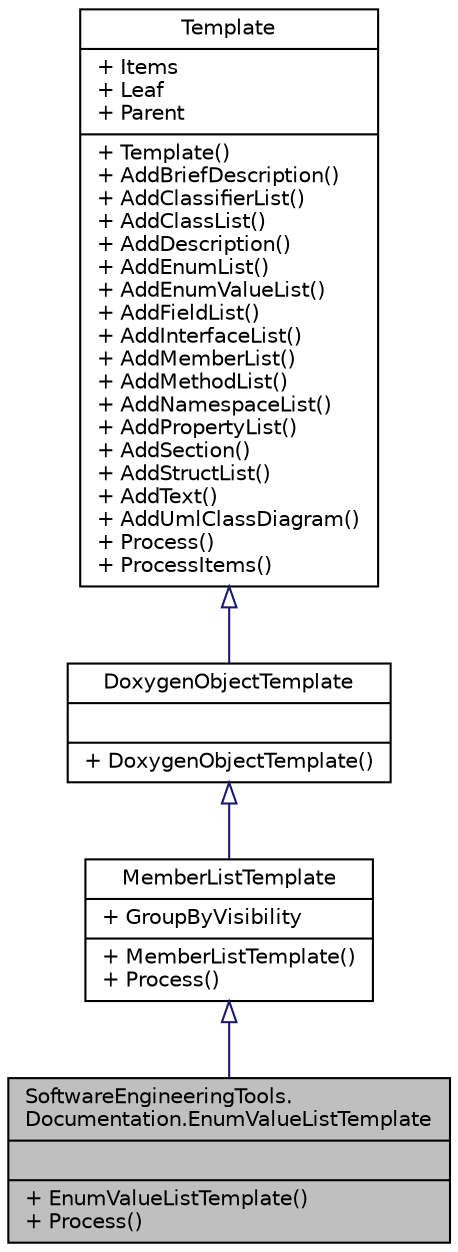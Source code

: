 digraph "SoftwareEngineeringTools.Documentation.EnumValueListTemplate"
{
  edge [fontname="Helvetica",fontsize="10",labelfontname="Helvetica",labelfontsize="10"];
  node [fontname="Helvetica",fontsize="10",shape=record];
  Node1 [label="{SoftwareEngineeringTools.\lDocumentation.EnumValueListTemplate\n||+ EnumValueListTemplate()\l+ Process()\l}",height=0.2,width=0.4,color="black", fillcolor="grey75", style="filled" fontcolor="black"];
  Node2 -> Node1 [dir="back",color="midnightblue",fontsize="10",style="solid",arrowtail="onormal",fontname="Helvetica"];
  Node2 [label="{MemberListTemplate\n|+ GroupByVisibility\l|+ MemberListTemplate()\l+ Process()\l}",height=0.2,width=0.4,color="black", fillcolor="white", style="filled",URL="$class_software_engineering_tools_1_1_documentation_1_1_member_list_template.html"];
  Node3 -> Node2 [dir="back",color="midnightblue",fontsize="10",style="solid",arrowtail="onormal",fontname="Helvetica"];
  Node3 [label="{DoxygenObjectTemplate\n||+ DoxygenObjectTemplate()\l}",height=0.2,width=0.4,color="black", fillcolor="white", style="filled",URL="$class_software_engineering_tools_1_1_documentation_1_1_doxygen_object_template.html"];
  Node4 -> Node3 [dir="back",color="midnightblue",fontsize="10",style="solid",arrowtail="onormal",fontname="Helvetica"];
  Node4 [label="{Template\n|+ Items\l+ Leaf\l+ Parent\l|+ Template()\l+ AddBriefDescription()\l+ AddClassifierList()\l+ AddClassList()\l+ AddDescription()\l+ AddEnumList()\l+ AddEnumValueList()\l+ AddFieldList()\l+ AddInterfaceList()\l+ AddMemberList()\l+ AddMethodList()\l+ AddNamespaceList()\l+ AddPropertyList()\l+ AddSection()\l+ AddStructList()\l+ AddText()\l+ AddUmlClassDiagram()\l+ Process()\l+ ProcessItems()\l}",height=0.2,width=0.4,color="black", fillcolor="white", style="filled",URL="$class_software_engineering_tools_1_1_documentation_1_1_template.html"];
}
